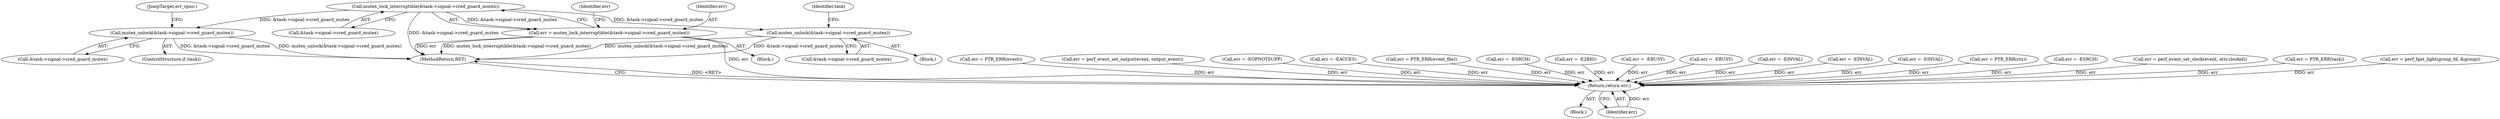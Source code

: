 digraph "0_linux_321027c1fe77f892f4ea07846aeae08cefbbb290@API" {
"1000362" [label="(Call,mutex_lock_interruptible(&task->signal->cred_guard_mutex))"];
"1000360" [label="(Call,err = mutex_lock_interruptible(&task->signal->cred_guard_mutex))"];
"1000856" [label="(Return,return err;)"];
"1000773" [label="(Call,mutex_unlock(&task->signal->cred_guard_mutex))"];
"1000836" [label="(Call,mutex_unlock(&task->signal->cred_guard_mutex))"];
"1000405" [label="(Call,err = PTR_ERR(event))"];
"1000587" [label="(Call,err = perf_event_set_output(event, output_event))"];
"1000140" [label="(Block,)"];
"1000836" [label="(Call,mutex_unlock(&task->signal->cred_guard_mutex))"];
"1000359" [label="(Block,)"];
"1000773" [label="(Call,mutex_unlock(&task->signal->cred_guard_mutex))"];
"1000360" [label="(Call,err = mutex_lock_interruptible(&task->signal->cred_guard_mutex))"];
"1000423" [label="(Call,err = -EOPNOTSUPP)"];
"1000372" [label="(Call,err = -EACCES)"];
"1000837" [label="(Call,&task->signal->cred_guard_mutex)"];
"1000607" [label="(Call,err = PTR_ERR(event_file))"];
"1000630" [label="(Call,err = -ESRCH)"];
"1000685" [label="(Call,err = -E2BIG)"];
"1000515" [label="(Call,err = -EBUSY)"];
"1000772" [label="(Block,)"];
"1000781" [label="(Identifier,task)"];
"1000858" [label="(MethodReturn,RET)"];
"1000857" [label="(Identifier,err)"];
"1000698" [label="(Call,err = -EBUSY)"];
"1000363" [label="(Call,&task->signal->cred_guard_mutex)"];
"1000523" [label="(Call,err = -EINVAL)"];
"1000834" [label="(ControlStructure,if (task))"];
"1000648" [label="(Call,err = -EINVAL)"];
"1000370" [label="(Identifier,err)"];
"1000774" [label="(Call,&task->signal->cred_guard_mutex)"];
"1000856" [label="(Return,return err;)"];
"1000351" [label="(Call,err = -EINVAL)"];
"1000501" [label="(Call,err = PTR_ERR(ctx))"];
"1000843" [label="(JumpTarget,err_cpus:)"];
"1000361" [label="(Identifier,err)"];
"1000675" [label="(Call,err = -ESRCH)"];
"1000438" [label="(Call,err = perf_event_set_clock(event, attr.clockid))"];
"1000362" [label="(Call,mutex_lock_interruptible(&task->signal->cred_guard_mutex))"];
"1000331" [label="(Call,err = PTR_ERR(task))"];
"1000282" [label="(Call,err = perf_fget_light(group_fd, &group))"];
"1000362" -> "1000360"  [label="AST: "];
"1000362" -> "1000363"  [label="CFG: "];
"1000363" -> "1000362"  [label="AST: "];
"1000360" -> "1000362"  [label="CFG: "];
"1000362" -> "1000858"  [label="DDG: &task->signal->cred_guard_mutex"];
"1000362" -> "1000360"  [label="DDG: &task->signal->cred_guard_mutex"];
"1000362" -> "1000773"  [label="DDG: &task->signal->cred_guard_mutex"];
"1000362" -> "1000836"  [label="DDG: &task->signal->cred_guard_mutex"];
"1000360" -> "1000359"  [label="AST: "];
"1000361" -> "1000360"  [label="AST: "];
"1000370" -> "1000360"  [label="CFG: "];
"1000360" -> "1000858"  [label="DDG: err"];
"1000360" -> "1000858"  [label="DDG: mutex_lock_interruptible(&task->signal->cred_guard_mutex)"];
"1000360" -> "1000856"  [label="DDG: err"];
"1000856" -> "1000140"  [label="AST: "];
"1000856" -> "1000857"  [label="CFG: "];
"1000857" -> "1000856"  [label="AST: "];
"1000858" -> "1000856"  [label="CFG: "];
"1000856" -> "1000858"  [label="DDG: <RET>"];
"1000857" -> "1000856"  [label="DDG: err"];
"1000675" -> "1000856"  [label="DDG: err"];
"1000523" -> "1000856"  [label="DDG: err"];
"1000630" -> "1000856"  [label="DDG: err"];
"1000587" -> "1000856"  [label="DDG: err"];
"1000515" -> "1000856"  [label="DDG: err"];
"1000423" -> "1000856"  [label="DDG: err"];
"1000405" -> "1000856"  [label="DDG: err"];
"1000351" -> "1000856"  [label="DDG: err"];
"1000438" -> "1000856"  [label="DDG: err"];
"1000282" -> "1000856"  [label="DDG: err"];
"1000607" -> "1000856"  [label="DDG: err"];
"1000331" -> "1000856"  [label="DDG: err"];
"1000698" -> "1000856"  [label="DDG: err"];
"1000501" -> "1000856"  [label="DDG: err"];
"1000372" -> "1000856"  [label="DDG: err"];
"1000648" -> "1000856"  [label="DDG: err"];
"1000685" -> "1000856"  [label="DDG: err"];
"1000773" -> "1000772"  [label="AST: "];
"1000773" -> "1000774"  [label="CFG: "];
"1000774" -> "1000773"  [label="AST: "];
"1000781" -> "1000773"  [label="CFG: "];
"1000773" -> "1000858"  [label="DDG: mutex_unlock(&task->signal->cred_guard_mutex)"];
"1000773" -> "1000858"  [label="DDG: &task->signal->cred_guard_mutex"];
"1000836" -> "1000834"  [label="AST: "];
"1000836" -> "1000837"  [label="CFG: "];
"1000837" -> "1000836"  [label="AST: "];
"1000843" -> "1000836"  [label="CFG: "];
"1000836" -> "1000858"  [label="DDG: mutex_unlock(&task->signal->cred_guard_mutex)"];
"1000836" -> "1000858"  [label="DDG: &task->signal->cred_guard_mutex"];
}
